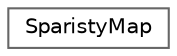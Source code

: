 digraph "Graphical Class Hierarchy"
{
 // LATEX_PDF_SIZE
  bgcolor="transparent";
  edge [fontname=Helvetica,fontsize=10,labelfontname=Helvetica,labelfontsize=10];
  node [fontname=Helvetica,fontsize=10,shape=box,height=0.2,width=0.4];
  rankdir="LR";
  Node0 [id="Node000000",label="SparistyMap",height=0.2,width=0.4,color="grey40", fillcolor="white", style="filled",URL="$classSparistyMap.html",tooltip=" "];
}
